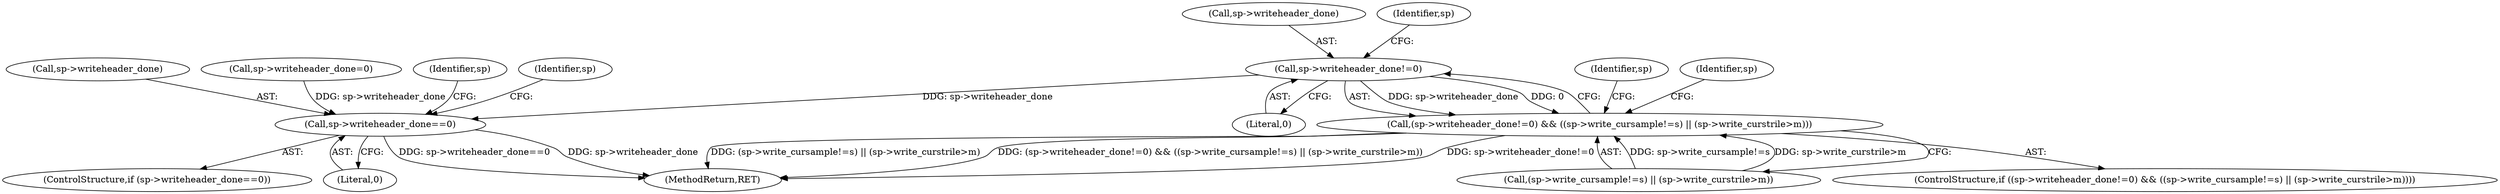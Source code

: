 digraph "0_libtiff_43bc256d8ae44b92d2734a3c5bc73957a4d7c1ec_0@API" {
"1000169" [label="(Call,sp->writeheader_done!=0)"];
"1000168" [label="(Call,(sp->writeheader_done!=0) && ((sp->write_cursample!=s) || (sp->write_curstrile>m)))"];
"1000200" [label="(Call,sp->writeheader_done==0)"];
"1000189" [label="(Identifier,sp)"];
"1000204" [label="(Literal,0)"];
"1000169" [label="(Call,sp->writeheader_done!=0)"];
"1000167" [label="(ControlStructure,if ((sp->writeheader_done!=0) && ((sp->write_cursample!=s) || (sp->write_curstrile>m))))"];
"1000174" [label="(Call,(sp->write_cursample!=s) || (sp->write_curstrile>m))"];
"1000199" [label="(ControlStructure,if (sp->writeheader_done==0))"];
"1000170" [label="(Call,sp->writeheader_done)"];
"1000208" [label="(Identifier,sp)"];
"1000173" [label="(Literal,0)"];
"1000168" [label="(Call,(sp->writeheader_done!=0) && ((sp->write_cursample!=s) || (sp->write_curstrile>m)))"];
"1000359" [label="(MethodReturn,RET)"];
"1000321" [label="(Identifier,sp)"];
"1000201" [label="(Call,sp->writeheader_done)"];
"1000194" [label="(Call,sp->writeheader_done=0)"];
"1000177" [label="(Identifier,sp)"];
"1000202" [label="(Identifier,sp)"];
"1000200" [label="(Call,sp->writeheader_done==0)"];
"1000169" -> "1000168"  [label="AST: "];
"1000169" -> "1000173"  [label="CFG: "];
"1000170" -> "1000169"  [label="AST: "];
"1000173" -> "1000169"  [label="AST: "];
"1000177" -> "1000169"  [label="CFG: "];
"1000168" -> "1000169"  [label="CFG: "];
"1000169" -> "1000168"  [label="DDG: sp->writeheader_done"];
"1000169" -> "1000168"  [label="DDG: 0"];
"1000169" -> "1000200"  [label="DDG: sp->writeheader_done"];
"1000168" -> "1000167"  [label="AST: "];
"1000168" -> "1000174"  [label="CFG: "];
"1000174" -> "1000168"  [label="AST: "];
"1000189" -> "1000168"  [label="CFG: "];
"1000202" -> "1000168"  [label="CFG: "];
"1000168" -> "1000359"  [label="DDG: (sp->writeheader_done!=0) && ((sp->write_cursample!=s) || (sp->write_curstrile>m))"];
"1000168" -> "1000359"  [label="DDG: sp->writeheader_done!=0"];
"1000168" -> "1000359"  [label="DDG: (sp->write_cursample!=s) || (sp->write_curstrile>m)"];
"1000174" -> "1000168"  [label="DDG: sp->write_cursample!=s"];
"1000174" -> "1000168"  [label="DDG: sp->write_curstrile>m"];
"1000200" -> "1000199"  [label="AST: "];
"1000200" -> "1000204"  [label="CFG: "];
"1000201" -> "1000200"  [label="AST: "];
"1000204" -> "1000200"  [label="AST: "];
"1000208" -> "1000200"  [label="CFG: "];
"1000321" -> "1000200"  [label="CFG: "];
"1000200" -> "1000359"  [label="DDG: sp->writeheader_done"];
"1000200" -> "1000359"  [label="DDG: sp->writeheader_done==0"];
"1000194" -> "1000200"  [label="DDG: sp->writeheader_done"];
}
